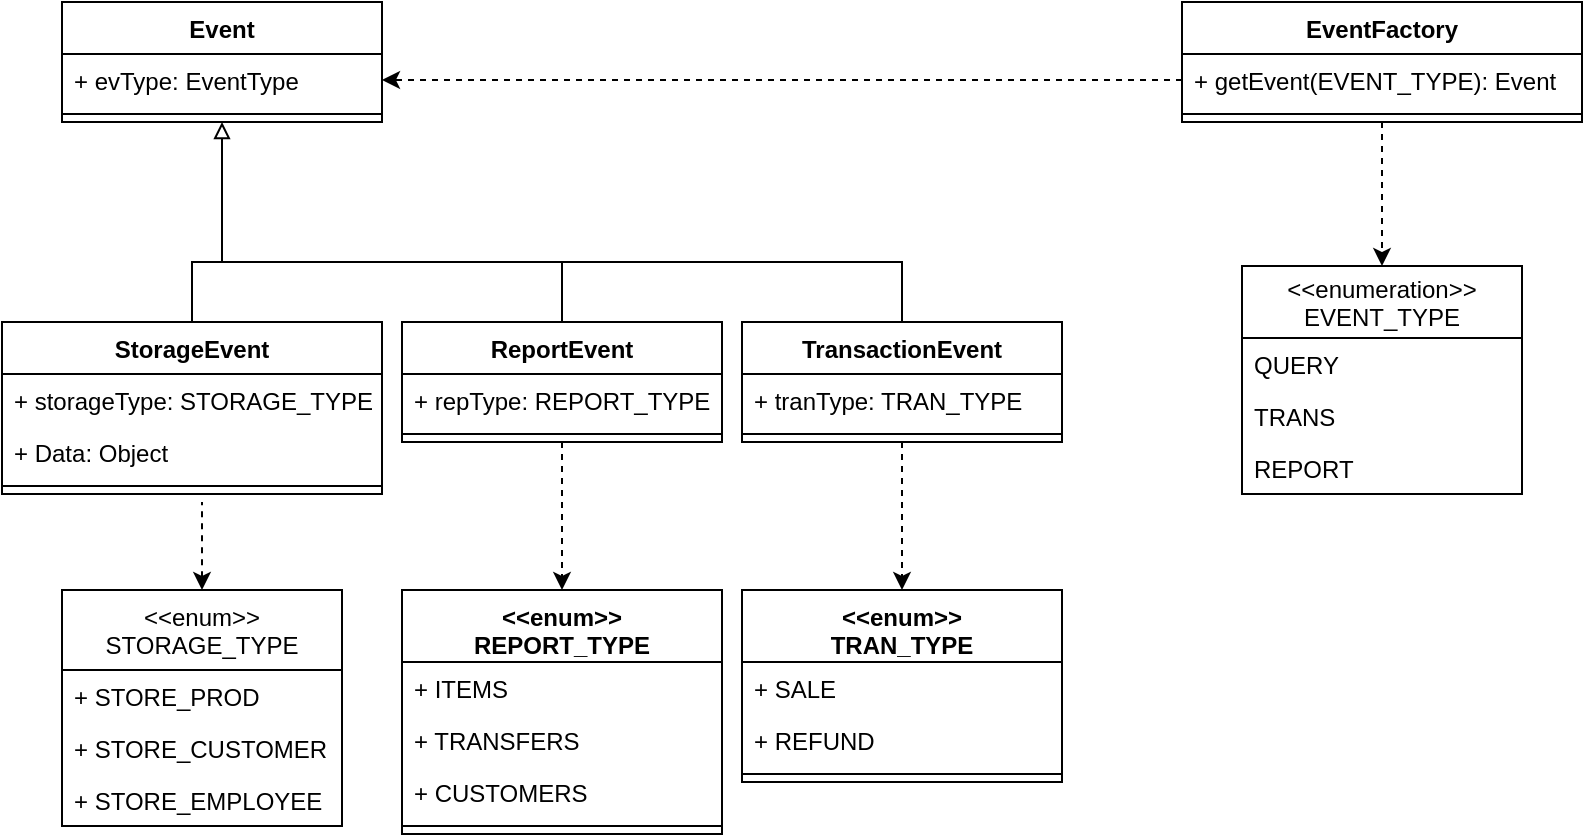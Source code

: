 <mxfile version="14.6.13" type="github">
  <diagram id="1F0ZhpiWCdY6kcuV9MFJ" name="Page-1">
    <mxGraphModel dx="635" dy="472" grid="1" gridSize="10" guides="1" tooltips="1" connect="1" arrows="1" fold="1" page="1" pageScale="1" pageWidth="850" pageHeight="1100" math="0" shadow="0">
      <root>
        <mxCell id="0" />
        <mxCell id="1" parent="0" />
        <mxCell id="ftGZWfJTW5l6MWWKQqoJ-1" value="Event" style="swimlane;fontStyle=1;align=center;verticalAlign=top;childLayout=stackLayout;horizontal=1;startSize=26;horizontalStack=0;resizeParent=1;resizeParentMax=0;resizeLast=0;collapsible=1;marginBottom=0;" parent="1" vertex="1">
          <mxGeometry x="80" y="80" width="160" height="60" as="geometry" />
        </mxCell>
        <mxCell id="ftGZWfJTW5l6MWWKQqoJ-2" value="+ evType: EventType" style="text;strokeColor=none;fillColor=none;align=left;verticalAlign=top;spacingLeft=4;spacingRight=4;overflow=hidden;rotatable=0;points=[[0,0.5],[1,0.5]];portConstraint=eastwest;" parent="ftGZWfJTW5l6MWWKQqoJ-1" vertex="1">
          <mxGeometry y="26" width="160" height="26" as="geometry" />
        </mxCell>
        <mxCell id="ftGZWfJTW5l6MWWKQqoJ-3" value="" style="line;strokeWidth=1;fillColor=none;align=left;verticalAlign=middle;spacingTop=-1;spacingLeft=3;spacingRight=3;rotatable=0;labelPosition=right;points=[];portConstraint=eastwest;" parent="ftGZWfJTW5l6MWWKQqoJ-1" vertex="1">
          <mxGeometry y="52" width="160" height="8" as="geometry" />
        </mxCell>
        <mxCell id="ftGZWfJTW5l6MWWKQqoJ-4" style="edgeStyle=orthogonalEdgeStyle;rounded=0;orthogonalLoop=1;jettySize=auto;html=1;exitX=0.5;exitY=0;exitDx=0;exitDy=0;endArrow=none;endFill=0;startArrow=classic;startFill=1;dashed=1;" parent="1" source="ftGZWfJTW5l6MWWKQqoJ-5" edge="1">
          <mxGeometry relative="1" as="geometry">
            <mxPoint x="150" y="330" as="targetPoint" />
            <mxPoint x="150" y="374" as="sourcePoint" />
          </mxGeometry>
        </mxCell>
        <mxCell id="ftGZWfJTW5l6MWWKQqoJ-5" value="&lt;&lt;enum&gt;&gt;&#xa;STORAGE_TYPE" style="swimlane;fontStyle=0;childLayout=stackLayout;horizontal=1;startSize=40;fillColor=none;horizontalStack=0;resizeParent=1;resizeParentMax=0;resizeLast=0;collapsible=1;marginBottom=0;" parent="1" vertex="1">
          <mxGeometry x="80" y="374" width="140" height="118" as="geometry" />
        </mxCell>
        <mxCell id="ftGZWfJTW5l6MWWKQqoJ-20" value="+ STORE_PROD" style="text;strokeColor=none;fillColor=none;align=left;verticalAlign=top;spacingLeft=4;spacingRight=4;overflow=hidden;rotatable=0;points=[[0,0.5],[1,0.5]];portConstraint=eastwest;" parent="ftGZWfJTW5l6MWWKQqoJ-5" vertex="1">
          <mxGeometry y="40" width="140" height="26" as="geometry" />
        </mxCell>
        <mxCell id="ftGZWfJTW5l6MWWKQqoJ-21" value="+ STORE_CUSTOMER" style="text;strokeColor=none;fillColor=none;align=left;verticalAlign=top;spacingLeft=4;spacingRight=4;overflow=hidden;rotatable=0;points=[[0,0.5],[1,0.5]];portConstraint=eastwest;" parent="ftGZWfJTW5l6MWWKQqoJ-5" vertex="1">
          <mxGeometry y="66" width="140" height="26" as="geometry" />
        </mxCell>
        <mxCell id="ftGZWfJTW5l6MWWKQqoJ-22" value="+ STORE_EMPLOYEE" style="text;strokeColor=none;fillColor=none;align=left;verticalAlign=top;spacingLeft=4;spacingRight=4;overflow=hidden;rotatable=0;points=[[0,0.5],[1,0.5]];portConstraint=eastwest;" parent="ftGZWfJTW5l6MWWKQqoJ-5" vertex="1">
          <mxGeometry y="92" width="140" height="26" as="geometry" />
        </mxCell>
        <mxCell id="ftGZWfJTW5l6MWWKQqoJ-24" value="&lt;&lt;enumeration&gt;&gt;&#xa;EVENT_TYPE" style="swimlane;fontStyle=0;childLayout=stackLayout;horizontal=1;startSize=36;fillColor=none;horizontalStack=0;resizeParent=1;resizeParentMax=0;resizeLast=0;collapsible=1;marginBottom=0;" parent="1" vertex="1">
          <mxGeometry x="670" y="212" width="140" height="114" as="geometry" />
        </mxCell>
        <mxCell id="ftGZWfJTW5l6MWWKQqoJ-25" value="QUERY" style="text;strokeColor=none;fillColor=none;align=left;verticalAlign=top;spacingLeft=4;spacingRight=4;overflow=hidden;rotatable=0;points=[[0,0.5],[1,0.5]];portConstraint=eastwest;" parent="ftGZWfJTW5l6MWWKQqoJ-24" vertex="1">
          <mxGeometry y="36" width="140" height="26" as="geometry" />
        </mxCell>
        <mxCell id="ftGZWfJTW5l6MWWKQqoJ-26" value="TRANS" style="text;strokeColor=none;fillColor=none;align=left;verticalAlign=top;spacingLeft=4;spacingRight=4;overflow=hidden;rotatable=0;points=[[0,0.5],[1,0.5]];portConstraint=eastwest;" parent="ftGZWfJTW5l6MWWKQqoJ-24" vertex="1">
          <mxGeometry y="62" width="140" height="26" as="geometry" />
        </mxCell>
        <mxCell id="ftGZWfJTW5l6MWWKQqoJ-27" value="REPORT" style="text;strokeColor=none;fillColor=none;align=left;verticalAlign=top;spacingLeft=4;spacingRight=4;overflow=hidden;rotatable=0;points=[[0,0.5],[1,0.5]];portConstraint=eastwest;" parent="ftGZWfJTW5l6MWWKQqoJ-24" vertex="1">
          <mxGeometry y="88" width="140" height="26" as="geometry" />
        </mxCell>
        <mxCell id="ftGZWfJTW5l6MWWKQqoJ-67" style="edgeStyle=orthogonalEdgeStyle;rounded=0;orthogonalLoop=1;jettySize=auto;html=1;exitX=0.5;exitY=0;exitDx=0;exitDy=0;entryX=0.5;entryY=1;entryDx=0;entryDy=0;endArrow=block;endFill=0;" parent="1" source="ftGZWfJTW5l6MWWKQqoJ-29" target="ftGZWfJTW5l6MWWKQqoJ-1" edge="1">
          <mxGeometry relative="1" as="geometry">
            <Array as="points">
              <mxPoint x="145" y="210" />
              <mxPoint x="160" y="210" />
            </Array>
          </mxGeometry>
        </mxCell>
        <mxCell id="ftGZWfJTW5l6MWWKQqoJ-29" value="StorageEvent" style="swimlane;fontStyle=1;align=center;verticalAlign=top;childLayout=stackLayout;horizontal=1;startSize=26;horizontalStack=0;resizeParent=1;resizeParentMax=0;resizeLast=0;collapsible=1;marginBottom=0;" parent="1" vertex="1">
          <mxGeometry x="50" y="240" width="190" height="86" as="geometry" />
        </mxCell>
        <mxCell id="ftGZWfJTW5l6MWWKQqoJ-30" value="+ storageType: STORAGE_TYPE" style="text;strokeColor=none;fillColor=none;align=left;verticalAlign=top;spacingLeft=4;spacingRight=4;overflow=hidden;rotatable=0;points=[[0,0.5],[1,0.5]];portConstraint=eastwest;" parent="ftGZWfJTW5l6MWWKQqoJ-29" vertex="1">
          <mxGeometry y="26" width="190" height="26" as="geometry" />
        </mxCell>
        <mxCell id="ftGZWfJTW5l6MWWKQqoJ-31" value="+ Data: Object" style="text;strokeColor=none;fillColor=none;align=left;verticalAlign=top;spacingLeft=4;spacingRight=4;overflow=hidden;rotatable=0;points=[[0,0.5],[1,0.5]];portConstraint=eastwest;" parent="ftGZWfJTW5l6MWWKQqoJ-29" vertex="1">
          <mxGeometry y="52" width="190" height="26" as="geometry" />
        </mxCell>
        <mxCell id="ftGZWfJTW5l6MWWKQqoJ-32" value="" style="line;strokeWidth=1;fillColor=none;align=left;verticalAlign=middle;spacingTop=-1;spacingLeft=3;spacingRight=3;rotatable=0;labelPosition=right;points=[];portConstraint=eastwest;" parent="ftGZWfJTW5l6MWWKQqoJ-29" vertex="1">
          <mxGeometry y="78" width="190" height="8" as="geometry" />
        </mxCell>
        <mxCell id="ftGZWfJTW5l6MWWKQqoJ-41" style="edgeStyle=orthogonalEdgeStyle;rounded=0;orthogonalLoop=1;jettySize=auto;html=1;exitX=0.5;exitY=1;exitDx=0;exitDy=0;entryX=0.5;entryY=0;entryDx=0;entryDy=0;dashed=1;" parent="1" source="ftGZWfJTW5l6MWWKQqoJ-33" target="ftGZWfJTW5l6MWWKQqoJ-24" edge="1">
          <mxGeometry relative="1" as="geometry" />
        </mxCell>
        <mxCell id="ftGZWfJTW5l6MWWKQqoJ-33" value="EventFactory" style="swimlane;fontStyle=1;align=center;verticalAlign=top;childLayout=stackLayout;horizontal=1;startSize=26;horizontalStack=0;resizeParent=1;resizeParentMax=0;resizeLast=0;collapsible=1;marginBottom=0;" parent="1" vertex="1">
          <mxGeometry x="640" y="80" width="200" height="60" as="geometry" />
        </mxCell>
        <mxCell id="ftGZWfJTW5l6MWWKQqoJ-35" value="+ getEvent(EVENT_TYPE): Event " style="text;strokeColor=none;fillColor=none;align=left;verticalAlign=top;spacingLeft=4;spacingRight=4;overflow=hidden;rotatable=0;points=[[0,0.5],[1,0.5]];portConstraint=eastwest;" parent="ftGZWfJTW5l6MWWKQqoJ-33" vertex="1">
          <mxGeometry y="26" width="200" height="26" as="geometry" />
        </mxCell>
        <mxCell id="ftGZWfJTW5l6MWWKQqoJ-36" value="" style="line;strokeWidth=1;fillColor=none;align=left;verticalAlign=middle;spacingTop=-1;spacingLeft=3;spacingRight=3;rotatable=0;labelPosition=right;points=[];portConstraint=eastwest;" parent="ftGZWfJTW5l6MWWKQqoJ-33" vertex="1">
          <mxGeometry y="52" width="200" height="8" as="geometry" />
        </mxCell>
        <mxCell id="ftGZWfJTW5l6MWWKQqoJ-42" style="edgeStyle=orthogonalEdgeStyle;rounded=0;orthogonalLoop=1;jettySize=auto;html=1;exitX=0;exitY=0.5;exitDx=0;exitDy=0;entryX=1;entryY=0.5;entryDx=0;entryDy=0;dashed=1;" parent="1" source="ftGZWfJTW5l6MWWKQqoJ-35" target="ftGZWfJTW5l6MWWKQqoJ-2" edge="1">
          <mxGeometry relative="1" as="geometry" />
        </mxCell>
        <mxCell id="ftGZWfJTW5l6MWWKQqoJ-57" style="edgeStyle=orthogonalEdgeStyle;rounded=0;orthogonalLoop=1;jettySize=auto;html=1;exitX=0.5;exitY=1;exitDx=0;exitDy=0;entryX=0.5;entryY=0;entryDx=0;entryDy=0;dashed=1;" parent="1" source="ftGZWfJTW5l6MWWKQqoJ-43" target="ftGZWfJTW5l6MWWKQqoJ-52" edge="1">
          <mxGeometry relative="1" as="geometry" />
        </mxCell>
        <mxCell id="ftGZWfJTW5l6MWWKQqoJ-64" style="edgeStyle=orthogonalEdgeStyle;rounded=0;orthogonalLoop=1;jettySize=auto;html=1;exitX=0.5;exitY=0;exitDx=0;exitDy=0;endArrow=none;endFill=0;" parent="1" source="ftGZWfJTW5l6MWWKQqoJ-43" edge="1">
          <mxGeometry relative="1" as="geometry">
            <mxPoint x="160" y="210" as="targetPoint" />
            <Array as="points">
              <mxPoint x="330" y="210" />
              <mxPoint x="160" y="210" />
            </Array>
          </mxGeometry>
        </mxCell>
        <mxCell id="ftGZWfJTW5l6MWWKQqoJ-43" value="ReportEvent" style="swimlane;fontStyle=1;align=center;verticalAlign=top;childLayout=stackLayout;horizontal=1;startSize=26;horizontalStack=0;resizeParent=1;resizeParentMax=0;resizeLast=0;collapsible=1;marginBottom=0;" parent="1" vertex="1">
          <mxGeometry x="250" y="240" width="160" height="60" as="geometry" />
        </mxCell>
        <mxCell id="ftGZWfJTW5l6MWWKQqoJ-44" value="+ repType: REPORT_TYPE" style="text;strokeColor=none;fillColor=none;align=left;verticalAlign=top;spacingLeft=4;spacingRight=4;overflow=hidden;rotatable=0;points=[[0,0.5],[1,0.5]];portConstraint=eastwest;" parent="ftGZWfJTW5l6MWWKQqoJ-43" vertex="1">
          <mxGeometry y="26" width="160" height="26" as="geometry" />
        </mxCell>
        <mxCell id="ftGZWfJTW5l6MWWKQqoJ-46" value="" style="line;strokeWidth=1;fillColor=none;align=left;verticalAlign=middle;spacingTop=-1;spacingLeft=3;spacingRight=3;rotatable=0;labelPosition=right;points=[];portConstraint=eastwest;" parent="ftGZWfJTW5l6MWWKQqoJ-43" vertex="1">
          <mxGeometry y="52" width="160" height="8" as="geometry" />
        </mxCell>
        <mxCell id="ftGZWfJTW5l6MWWKQqoJ-63" style="edgeStyle=orthogonalEdgeStyle;rounded=0;orthogonalLoop=1;jettySize=auto;html=1;exitX=0.5;exitY=1;exitDx=0;exitDy=0;entryX=0.5;entryY=0;entryDx=0;entryDy=0;dashed=1;" parent="1" source="ftGZWfJTW5l6MWWKQqoJ-48" target="ftGZWfJTW5l6MWWKQqoJ-58" edge="1">
          <mxGeometry relative="1" as="geometry" />
        </mxCell>
        <mxCell id="ftGZWfJTW5l6MWWKQqoJ-65" style="edgeStyle=orthogonalEdgeStyle;rounded=0;orthogonalLoop=1;jettySize=auto;html=1;exitX=0.5;exitY=0;exitDx=0;exitDy=0;endArrow=none;endFill=0;" parent="1" source="ftGZWfJTW5l6MWWKQqoJ-48" edge="1">
          <mxGeometry relative="1" as="geometry">
            <mxPoint x="330" y="210" as="targetPoint" />
            <Array as="points">
              <mxPoint x="500" y="210" />
            </Array>
          </mxGeometry>
        </mxCell>
        <mxCell id="ftGZWfJTW5l6MWWKQqoJ-48" value="TransactionEvent" style="swimlane;fontStyle=1;align=center;verticalAlign=top;childLayout=stackLayout;horizontal=1;startSize=26;horizontalStack=0;resizeParent=1;resizeParentMax=0;resizeLast=0;collapsible=1;marginBottom=0;" parent="1" vertex="1">
          <mxGeometry x="420" y="240" width="160" height="60" as="geometry" />
        </mxCell>
        <mxCell id="ftGZWfJTW5l6MWWKQqoJ-49" value="+ tranType: TRAN_TYPE" style="text;strokeColor=none;fillColor=none;align=left;verticalAlign=top;spacingLeft=4;spacingRight=4;overflow=hidden;rotatable=0;points=[[0,0.5],[1,0.5]];portConstraint=eastwest;" parent="ftGZWfJTW5l6MWWKQqoJ-48" vertex="1">
          <mxGeometry y="26" width="160" height="26" as="geometry" />
        </mxCell>
        <mxCell id="ftGZWfJTW5l6MWWKQqoJ-51" value="" style="line;strokeWidth=1;fillColor=none;align=left;verticalAlign=middle;spacingTop=-1;spacingLeft=3;spacingRight=3;rotatable=0;labelPosition=right;points=[];portConstraint=eastwest;" parent="ftGZWfJTW5l6MWWKQqoJ-48" vertex="1">
          <mxGeometry y="52" width="160" height="8" as="geometry" />
        </mxCell>
        <mxCell id="ftGZWfJTW5l6MWWKQqoJ-52" value="&lt;&lt;enum&gt;&gt;&#xa;REPORT_TYPE" style="swimlane;fontStyle=1;align=center;verticalAlign=top;childLayout=stackLayout;horizontal=1;startSize=36;horizontalStack=0;resizeParent=1;resizeParentMax=0;resizeLast=0;collapsible=1;marginBottom=0;" parent="1" vertex="1">
          <mxGeometry x="250" y="374" width="160" height="122" as="geometry" />
        </mxCell>
        <mxCell id="ftGZWfJTW5l6MWWKQqoJ-55" value="+ ITEMS" style="text;strokeColor=none;fillColor=none;align=left;verticalAlign=top;spacingLeft=4;spacingRight=4;overflow=hidden;rotatable=0;points=[[0,0.5],[1,0.5]];portConstraint=eastwest;" parent="ftGZWfJTW5l6MWWKQqoJ-52" vertex="1">
          <mxGeometry y="36" width="160" height="26" as="geometry" />
        </mxCell>
        <mxCell id="ftGZWfJTW5l6MWWKQqoJ-53" value="+ TRANSFERS" style="text;strokeColor=none;fillColor=none;align=left;verticalAlign=top;spacingLeft=4;spacingRight=4;overflow=hidden;rotatable=0;points=[[0,0.5],[1,0.5]];portConstraint=eastwest;" parent="ftGZWfJTW5l6MWWKQqoJ-52" vertex="1">
          <mxGeometry y="62" width="160" height="26" as="geometry" />
        </mxCell>
        <mxCell id="ftGZWfJTW5l6MWWKQqoJ-56" value="+ CUSTOMERS" style="text;strokeColor=none;fillColor=none;align=left;verticalAlign=top;spacingLeft=4;spacingRight=4;overflow=hidden;rotatable=0;points=[[0,0.5],[1,0.5]];portConstraint=eastwest;" parent="ftGZWfJTW5l6MWWKQqoJ-52" vertex="1">
          <mxGeometry y="88" width="160" height="26" as="geometry" />
        </mxCell>
        <mxCell id="ftGZWfJTW5l6MWWKQqoJ-54" value="" style="line;strokeWidth=1;fillColor=none;align=left;verticalAlign=middle;spacingTop=-1;spacingLeft=3;spacingRight=3;rotatable=0;labelPosition=right;points=[];portConstraint=eastwest;" parent="ftGZWfJTW5l6MWWKQqoJ-52" vertex="1">
          <mxGeometry y="114" width="160" height="8" as="geometry" />
        </mxCell>
        <mxCell id="ftGZWfJTW5l6MWWKQqoJ-58" value="&lt;&lt;enum&gt;&gt;&#xa;TRAN_TYPE" style="swimlane;fontStyle=1;align=center;verticalAlign=top;childLayout=stackLayout;horizontal=1;startSize=36;horizontalStack=0;resizeParent=1;resizeParentMax=0;resizeLast=0;collapsible=1;marginBottom=0;" parent="1" vertex="1">
          <mxGeometry x="420" y="374" width="160" height="96" as="geometry" />
        </mxCell>
        <mxCell id="ftGZWfJTW5l6MWWKQqoJ-59" value="+ SALE" style="text;strokeColor=none;fillColor=none;align=left;verticalAlign=top;spacingLeft=4;spacingRight=4;overflow=hidden;rotatable=0;points=[[0,0.5],[1,0.5]];portConstraint=eastwest;" parent="ftGZWfJTW5l6MWWKQqoJ-58" vertex="1">
          <mxGeometry y="36" width="160" height="26" as="geometry" />
        </mxCell>
        <mxCell id="ftGZWfJTW5l6MWWKQqoJ-60" value="+ REFUND" style="text;strokeColor=none;fillColor=none;align=left;verticalAlign=top;spacingLeft=4;spacingRight=4;overflow=hidden;rotatable=0;points=[[0,0.5],[1,0.5]];portConstraint=eastwest;" parent="ftGZWfJTW5l6MWWKQqoJ-58" vertex="1">
          <mxGeometry y="62" width="160" height="26" as="geometry" />
        </mxCell>
        <mxCell id="ftGZWfJTW5l6MWWKQqoJ-62" value="" style="line;strokeWidth=1;fillColor=none;align=left;verticalAlign=middle;spacingTop=-1;spacingLeft=3;spacingRight=3;rotatable=0;labelPosition=right;points=[];portConstraint=eastwest;" parent="ftGZWfJTW5l6MWWKQqoJ-58" vertex="1">
          <mxGeometry y="88" width="160" height="8" as="geometry" />
        </mxCell>
      </root>
    </mxGraphModel>
  </diagram>
</mxfile>
